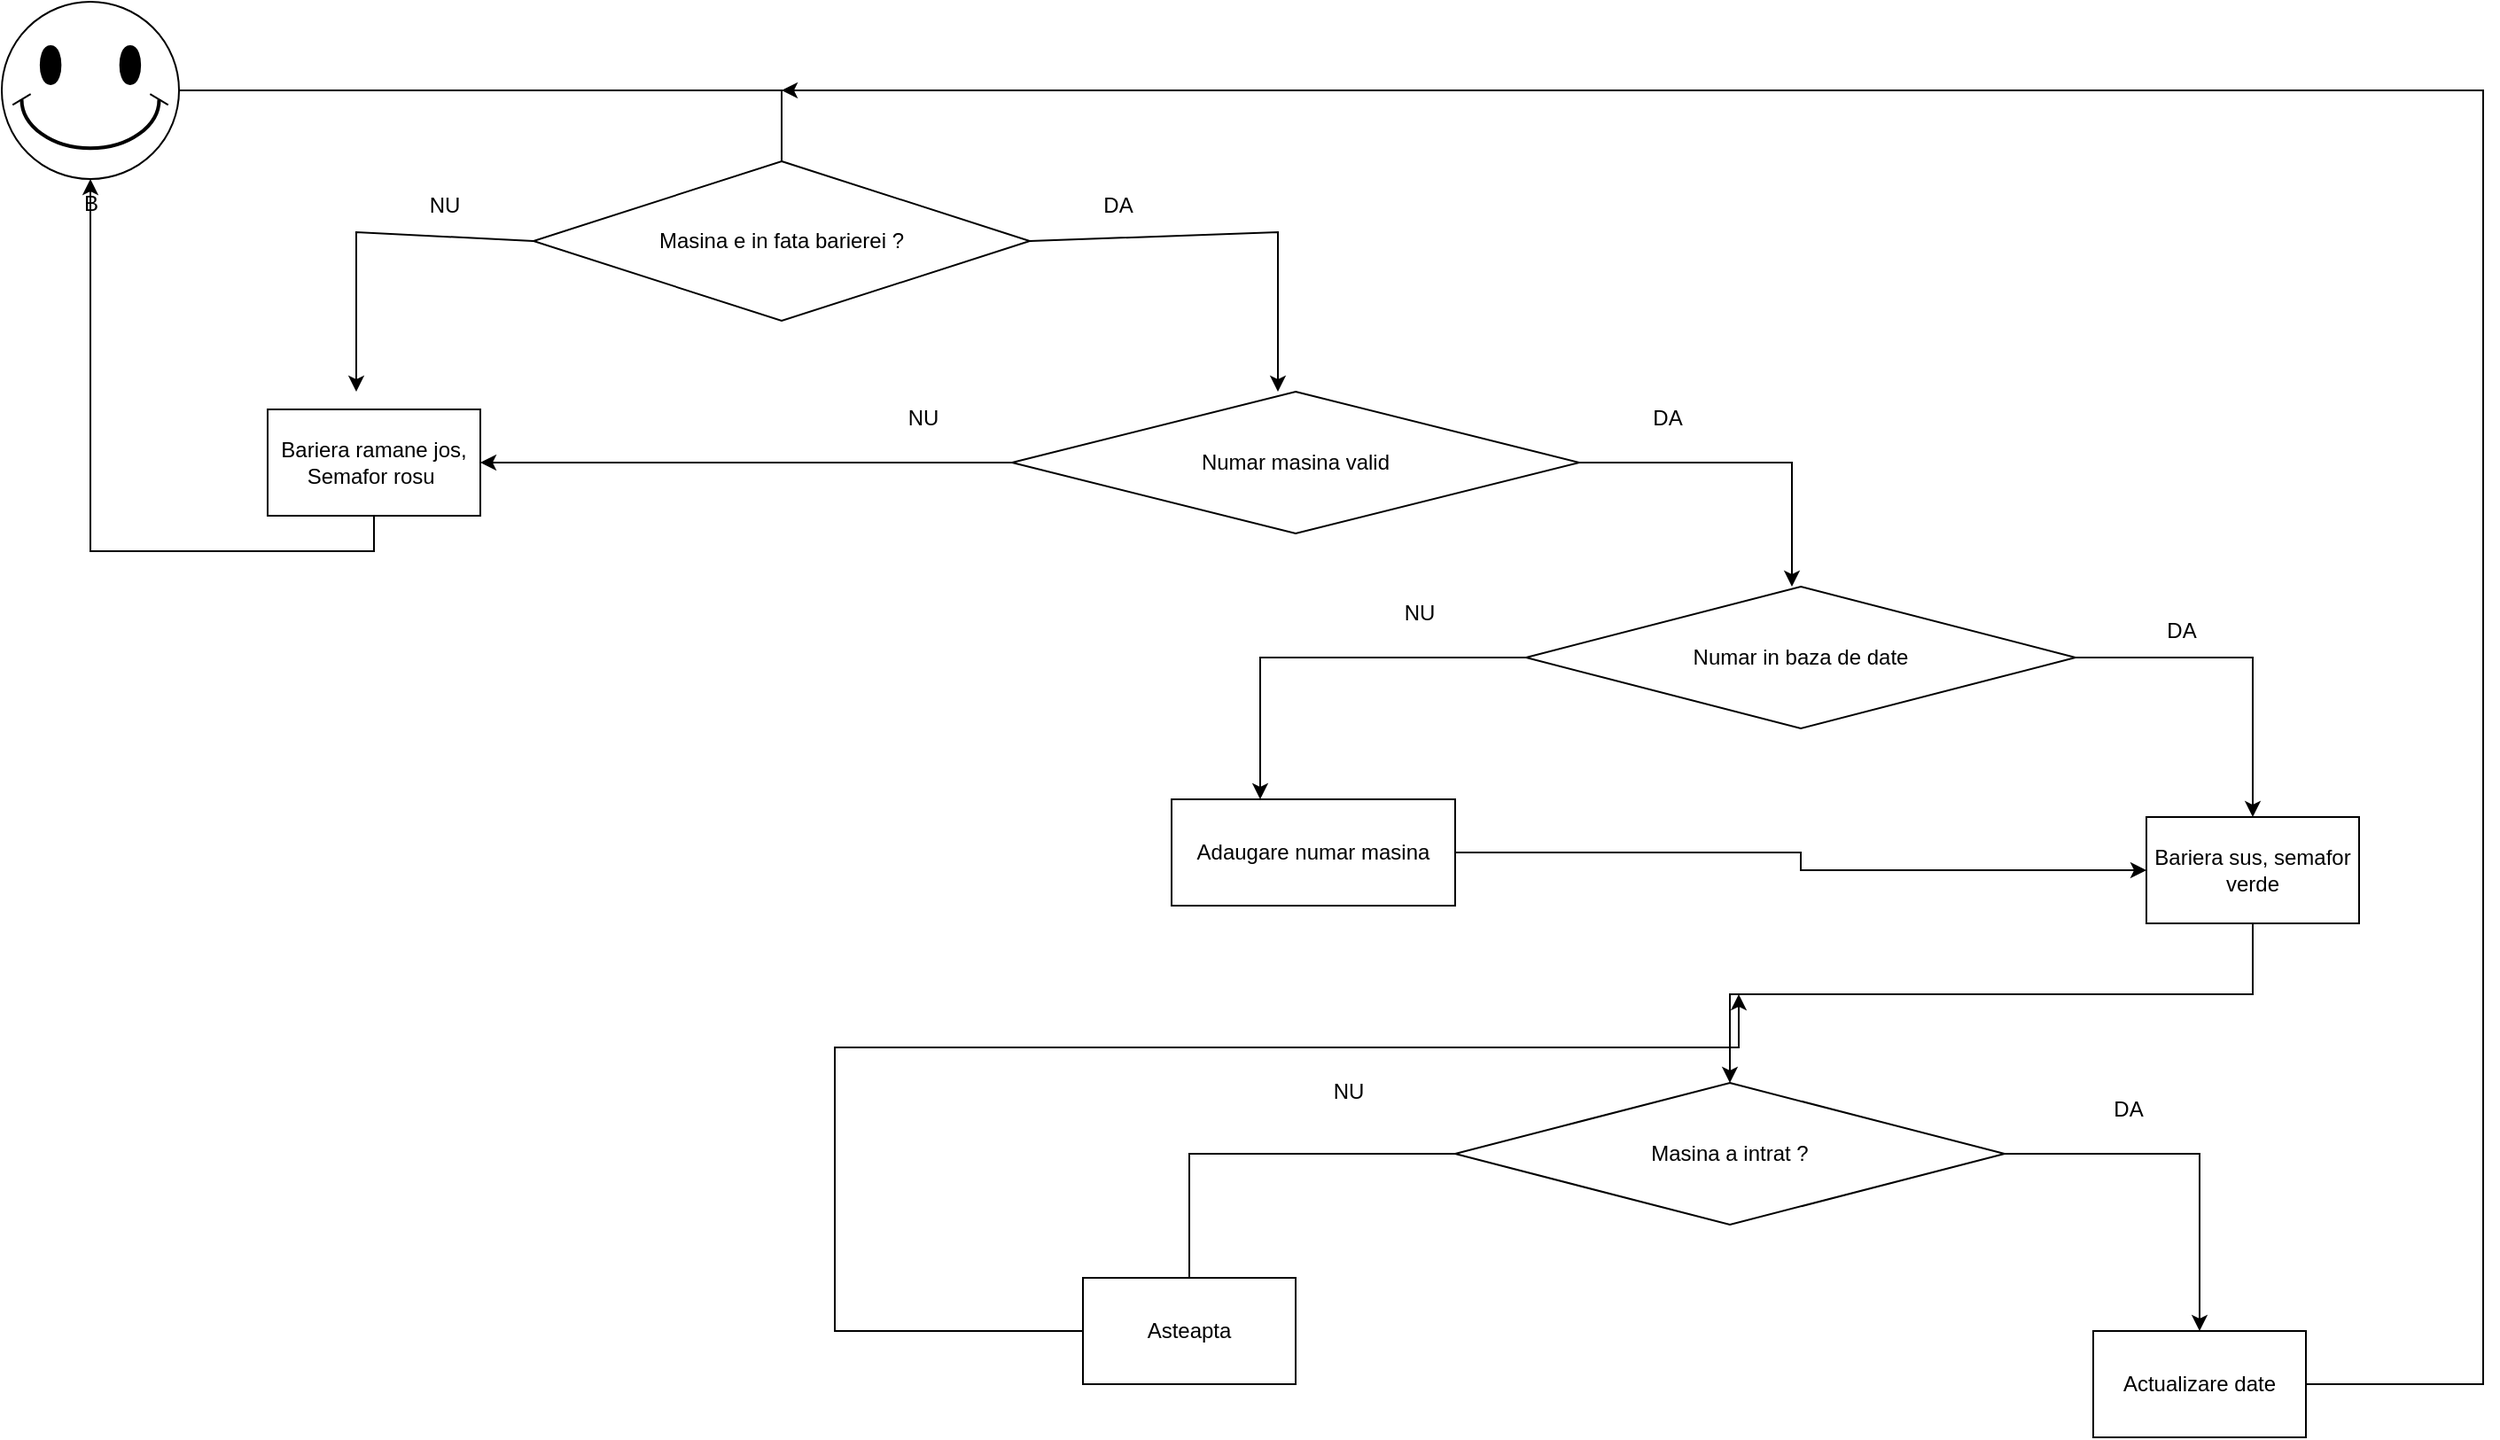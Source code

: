 <mxfile version="21.3.2" type="device">
  <diagram name="Pagina-1" id="Z9fjtVM7ya7aa2e3H0Vi">
    <mxGraphModel dx="1485" dy="636" grid="1" gridSize="10" guides="1" tooltips="1" connect="1" arrows="1" fold="1" page="1" pageScale="1" pageWidth="4681" pageHeight="3300" math="0" shadow="0">
      <root>
        <mxCell id="0" />
        <mxCell id="1" parent="0" />
        <mxCell id="a_NdjP8OjP7rolYNf0dk-1" value="B" style="verticalLabelPosition=bottom;verticalAlign=top;html=1;shape=mxgraph.basic.smiley" vertex="1" parent="1">
          <mxGeometry x="80" y="70" width="100" height="100" as="geometry" />
        </mxCell>
        <mxCell id="a_NdjP8OjP7rolYNf0dk-2" value="" style="endArrow=none;html=1;rounded=0;exitX=1;exitY=0.5;exitDx=0;exitDy=0;exitPerimeter=0;entryX=0.5;entryY=0;entryDx=0;entryDy=0;" edge="1" parent="1" source="a_NdjP8OjP7rolYNf0dk-1" target="a_NdjP8OjP7rolYNf0dk-3">
          <mxGeometry width="50" height="50" relative="1" as="geometry">
            <mxPoint x="390" y="310" as="sourcePoint" />
            <mxPoint x="520" y="120" as="targetPoint" />
            <Array as="points">
              <mxPoint x="520" y="120" />
            </Array>
          </mxGeometry>
        </mxCell>
        <mxCell id="a_NdjP8OjP7rolYNf0dk-3" value="Masina e in fata barierei ?" style="rhombus;whiteSpace=wrap;html=1;" vertex="1" parent="1">
          <mxGeometry x="380" y="160" width="280" height="90" as="geometry" />
        </mxCell>
        <mxCell id="a_NdjP8OjP7rolYNf0dk-7" value="" style="endArrow=classic;html=1;rounded=0;exitX=0;exitY=0.5;exitDx=0;exitDy=0;" edge="1" parent="1" source="a_NdjP8OjP7rolYNf0dk-3">
          <mxGeometry width="50" height="50" relative="1" as="geometry">
            <mxPoint x="390" y="310" as="sourcePoint" />
            <mxPoint x="280" y="290" as="targetPoint" />
            <Array as="points">
              <mxPoint x="280" y="200" />
            </Array>
          </mxGeometry>
        </mxCell>
        <mxCell id="a_NdjP8OjP7rolYNf0dk-8" value="NU" style="text;html=1;strokeColor=none;fillColor=none;align=center;verticalAlign=middle;whiteSpace=wrap;rounded=0;" vertex="1" parent="1">
          <mxGeometry x="300" y="170" width="60" height="30" as="geometry" />
        </mxCell>
        <mxCell id="a_NdjP8OjP7rolYNf0dk-10" style="edgeStyle=orthogonalEdgeStyle;rounded=0;orthogonalLoop=1;jettySize=auto;html=1;exitX=0.5;exitY=1;exitDx=0;exitDy=0;entryX=0.5;entryY=1;entryDx=0;entryDy=0;entryPerimeter=0;" edge="1" parent="1" source="a_NdjP8OjP7rolYNf0dk-9" target="a_NdjP8OjP7rolYNf0dk-1">
          <mxGeometry relative="1" as="geometry">
            <mxPoint x="280" y="480" as="targetPoint" />
          </mxGeometry>
        </mxCell>
        <mxCell id="a_NdjP8OjP7rolYNf0dk-9" value="Bariera ramane jos,&lt;br&gt;Semafor rosu&amp;nbsp;" style="rounded=0;whiteSpace=wrap;html=1;" vertex="1" parent="1">
          <mxGeometry x="230" y="300" width="120" height="60" as="geometry" />
        </mxCell>
        <mxCell id="a_NdjP8OjP7rolYNf0dk-11" value="" style="endArrow=classic;html=1;rounded=0;exitX=1;exitY=0.5;exitDx=0;exitDy=0;" edge="1" parent="1" source="a_NdjP8OjP7rolYNf0dk-3">
          <mxGeometry width="50" height="50" relative="1" as="geometry">
            <mxPoint x="390" y="310" as="sourcePoint" />
            <mxPoint x="800" y="290" as="targetPoint" />
            <Array as="points">
              <mxPoint x="800" y="200" />
            </Array>
          </mxGeometry>
        </mxCell>
        <mxCell id="a_NdjP8OjP7rolYNf0dk-13" value="Numar masina valid" style="rhombus;whiteSpace=wrap;html=1;" vertex="1" parent="1">
          <mxGeometry x="650" y="290" width="320" height="80" as="geometry" />
        </mxCell>
        <mxCell id="a_NdjP8OjP7rolYNf0dk-15" value="" style="endArrow=classic;html=1;rounded=0;entryX=1;entryY=0.5;entryDx=0;entryDy=0;" edge="1" parent="1" target="a_NdjP8OjP7rolYNf0dk-9">
          <mxGeometry width="50" height="50" relative="1" as="geometry">
            <mxPoint x="650" y="330" as="sourcePoint" />
            <mxPoint x="560" y="440" as="targetPoint" />
            <Array as="points">
              <mxPoint x="560" y="330" />
            </Array>
          </mxGeometry>
        </mxCell>
        <mxCell id="a_NdjP8OjP7rolYNf0dk-16" value="NU" style="text;html=1;strokeColor=none;fillColor=none;align=center;verticalAlign=middle;whiteSpace=wrap;rounded=0;" vertex="1" parent="1">
          <mxGeometry x="570" y="290" width="60" height="30" as="geometry" />
        </mxCell>
        <mxCell id="a_NdjP8OjP7rolYNf0dk-17" value="DA" style="text;html=1;strokeColor=none;fillColor=none;align=center;verticalAlign=middle;whiteSpace=wrap;rounded=0;" vertex="1" parent="1">
          <mxGeometry x="680" y="170" width="60" height="30" as="geometry" />
        </mxCell>
        <mxCell id="a_NdjP8OjP7rolYNf0dk-19" value="DA" style="text;html=1;strokeColor=none;fillColor=none;align=center;verticalAlign=middle;whiteSpace=wrap;rounded=0;" vertex="1" parent="1">
          <mxGeometry x="990" y="290" width="60" height="30" as="geometry" />
        </mxCell>
        <mxCell id="a_NdjP8OjP7rolYNf0dk-20" value="" style="endArrow=classic;html=1;rounded=0;exitX=1;exitY=0.5;exitDx=0;exitDy=0;" edge="1" parent="1" source="a_NdjP8OjP7rolYNf0dk-13">
          <mxGeometry width="50" height="50" relative="1" as="geometry">
            <mxPoint x="470" y="310" as="sourcePoint" />
            <mxPoint x="1090" y="400" as="targetPoint" />
            <Array as="points">
              <mxPoint x="1090" y="330" />
            </Array>
          </mxGeometry>
        </mxCell>
        <mxCell id="a_NdjP8OjP7rolYNf0dk-21" value="Numar in baza de date" style="rhombus;whiteSpace=wrap;html=1;" vertex="1" parent="1">
          <mxGeometry x="940" y="400" width="310" height="80" as="geometry" />
        </mxCell>
        <mxCell id="a_NdjP8OjP7rolYNf0dk-22" value="DA" style="text;html=1;strokeColor=none;fillColor=none;align=center;verticalAlign=middle;whiteSpace=wrap;rounded=0;" vertex="1" parent="1">
          <mxGeometry x="1280" y="410" width="60" height="30" as="geometry" />
        </mxCell>
        <mxCell id="a_NdjP8OjP7rolYNf0dk-23" value="" style="endArrow=classic;html=1;rounded=0;" edge="1" parent="1">
          <mxGeometry width="50" height="50" relative="1" as="geometry">
            <mxPoint x="1250" y="440" as="sourcePoint" />
            <mxPoint x="1350" y="530" as="targetPoint" />
            <Array as="points">
              <mxPoint x="1350" y="440" />
            </Array>
          </mxGeometry>
        </mxCell>
        <mxCell id="a_NdjP8OjP7rolYNf0dk-35" style="edgeStyle=orthogonalEdgeStyle;rounded=0;orthogonalLoop=1;jettySize=auto;html=1;entryX=0.5;entryY=0;entryDx=0;entryDy=0;" edge="1" parent="1" source="a_NdjP8OjP7rolYNf0dk-25" target="a_NdjP8OjP7rolYNf0dk-34">
          <mxGeometry relative="1" as="geometry">
            <mxPoint x="1350" y="650.0" as="targetPoint" />
            <Array as="points">
              <mxPoint x="1350" y="630" />
              <mxPoint x="1055" y="630" />
            </Array>
          </mxGeometry>
        </mxCell>
        <mxCell id="a_NdjP8OjP7rolYNf0dk-25" value="Bariera sus, semafor verde" style="rounded=0;whiteSpace=wrap;html=1;" vertex="1" parent="1">
          <mxGeometry x="1290" y="530" width="120" height="60" as="geometry" />
        </mxCell>
        <mxCell id="a_NdjP8OjP7rolYNf0dk-26" value="NU" style="text;html=1;strokeColor=none;fillColor=none;align=center;verticalAlign=middle;whiteSpace=wrap;rounded=0;" vertex="1" parent="1">
          <mxGeometry x="850" y="400" width="60" height="30" as="geometry" />
        </mxCell>
        <mxCell id="a_NdjP8OjP7rolYNf0dk-27" value="" style="endArrow=classic;html=1;rounded=0;exitX=0;exitY=0.5;exitDx=0;exitDy=0;" edge="1" parent="1" source="a_NdjP8OjP7rolYNf0dk-21">
          <mxGeometry width="50" height="50" relative="1" as="geometry">
            <mxPoint x="890" y="430" as="sourcePoint" />
            <mxPoint x="790" y="520" as="targetPoint" />
            <Array as="points">
              <mxPoint x="790" y="440" />
            </Array>
          </mxGeometry>
        </mxCell>
        <mxCell id="a_NdjP8OjP7rolYNf0dk-29" style="edgeStyle=orthogonalEdgeStyle;rounded=0;orthogonalLoop=1;jettySize=auto;html=1;exitX=1;exitY=0.5;exitDx=0;exitDy=0;entryX=0;entryY=0.5;entryDx=0;entryDy=0;" edge="1" parent="1" source="a_NdjP8OjP7rolYNf0dk-28" target="a_NdjP8OjP7rolYNf0dk-25">
          <mxGeometry relative="1" as="geometry" />
        </mxCell>
        <mxCell id="a_NdjP8OjP7rolYNf0dk-28" value="Adaugare numar masina" style="rounded=0;whiteSpace=wrap;html=1;" vertex="1" parent="1">
          <mxGeometry x="740" y="520" width="160" height="60" as="geometry" />
        </mxCell>
        <mxCell id="a_NdjP8OjP7rolYNf0dk-33" style="edgeStyle=orthogonalEdgeStyle;rounded=0;orthogonalLoop=1;jettySize=auto;html=1;" edge="1" parent="1" source="a_NdjP8OjP7rolYNf0dk-31">
          <mxGeometry relative="1" as="geometry">
            <mxPoint x="520" y="120" as="targetPoint" />
            <Array as="points">
              <mxPoint x="1480" y="850" />
              <mxPoint x="1480" y="120" />
            </Array>
          </mxGeometry>
        </mxCell>
        <mxCell id="a_NdjP8OjP7rolYNf0dk-31" value="Actualizare date" style="rounded=0;whiteSpace=wrap;html=1;" vertex="1" parent="1">
          <mxGeometry x="1260" y="820" width="120" height="60" as="geometry" />
        </mxCell>
        <mxCell id="a_NdjP8OjP7rolYNf0dk-34" value="Masina a intrat ?" style="rhombus;whiteSpace=wrap;html=1;" vertex="1" parent="1">
          <mxGeometry x="900" y="680" width="310" height="80" as="geometry" />
        </mxCell>
        <mxCell id="a_NdjP8OjP7rolYNf0dk-36" value="DA" style="text;html=1;strokeColor=none;fillColor=none;align=center;verticalAlign=middle;whiteSpace=wrap;rounded=0;" vertex="1" parent="1">
          <mxGeometry x="1250" y="680" width="60" height="30" as="geometry" />
        </mxCell>
        <mxCell id="a_NdjP8OjP7rolYNf0dk-37" value="" style="endArrow=classic;html=1;rounded=0;exitX=1;exitY=0.5;exitDx=0;exitDy=0;entryX=0.5;entryY=0;entryDx=0;entryDy=0;" edge="1" parent="1" source="a_NdjP8OjP7rolYNf0dk-34" target="a_NdjP8OjP7rolYNf0dk-31">
          <mxGeometry width="50" height="50" relative="1" as="geometry">
            <mxPoint x="820" y="640" as="sourcePoint" />
            <mxPoint x="870" y="590" as="targetPoint" />
            <Array as="points">
              <mxPoint x="1320" y="720" />
            </Array>
          </mxGeometry>
        </mxCell>
        <mxCell id="a_NdjP8OjP7rolYNf0dk-38" value="" style="endArrow=classic;html=1;rounded=0;exitX=0;exitY=0.5;exitDx=0;exitDy=0;" edge="1" parent="1" source="a_NdjP8OjP7rolYNf0dk-34">
          <mxGeometry width="50" height="50" relative="1" as="geometry">
            <mxPoint x="890" y="710" as="sourcePoint" />
            <mxPoint x="750" y="800" as="targetPoint" />
            <Array as="points">
              <mxPoint x="750" y="720" />
            </Array>
          </mxGeometry>
        </mxCell>
        <mxCell id="a_NdjP8OjP7rolYNf0dk-40" value="NU" style="text;html=1;strokeColor=none;fillColor=none;align=center;verticalAlign=middle;whiteSpace=wrap;rounded=0;" vertex="1" parent="1">
          <mxGeometry x="810" y="670" width="60" height="30" as="geometry" />
        </mxCell>
        <mxCell id="a_NdjP8OjP7rolYNf0dk-42" style="edgeStyle=orthogonalEdgeStyle;rounded=0;orthogonalLoop=1;jettySize=auto;html=1;" edge="1" parent="1" source="a_NdjP8OjP7rolYNf0dk-41">
          <mxGeometry relative="1" as="geometry">
            <mxPoint x="1060" y="630" as="targetPoint" />
            <Array as="points">
              <mxPoint x="550" y="820" />
              <mxPoint x="550" y="660" />
              <mxPoint x="1060" y="660" />
            </Array>
          </mxGeometry>
        </mxCell>
        <mxCell id="a_NdjP8OjP7rolYNf0dk-41" value="Asteapta" style="rounded=0;whiteSpace=wrap;html=1;" vertex="1" parent="1">
          <mxGeometry x="690" y="790" width="120" height="60" as="geometry" />
        </mxCell>
      </root>
    </mxGraphModel>
  </diagram>
</mxfile>
